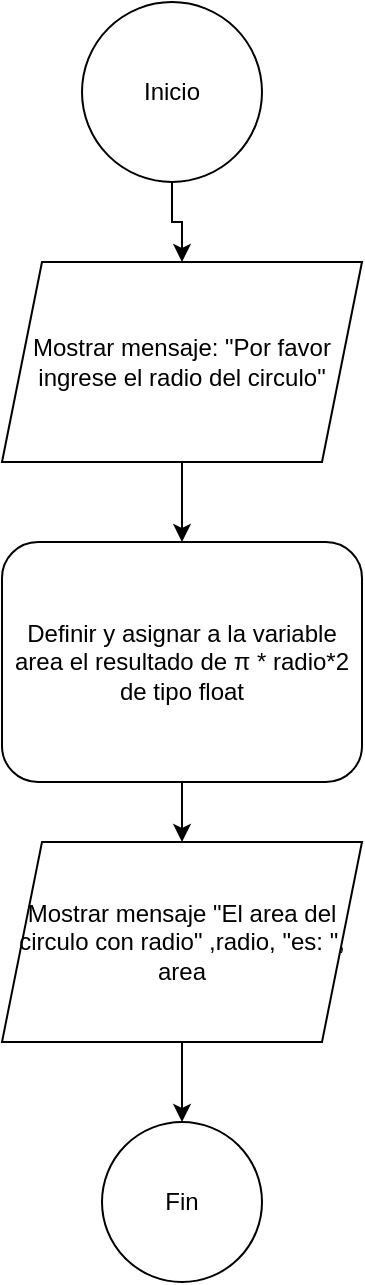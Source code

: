 <mxfile version="25.0.3">
  <diagram id="C5RBs43oDa-KdzZeNtuy" name="Page-1">
    <mxGraphModel dx="1050" dy="557" grid="1" gridSize="10" guides="1" tooltips="1" connect="1" arrows="1" fold="1" page="1" pageScale="1" pageWidth="827" pageHeight="1169" math="0" shadow="0">
      <root>
        <mxCell id="WIyWlLk6GJQsqaUBKTNV-0" />
        <mxCell id="WIyWlLk6GJQsqaUBKTNV-1" parent="WIyWlLk6GJQsqaUBKTNV-0" />
        <mxCell id="c67ADvHthq7CfKDPiRkk-3" value="" style="edgeStyle=orthogonalEdgeStyle;rounded=0;orthogonalLoop=1;jettySize=auto;html=1;" edge="1" parent="WIyWlLk6GJQsqaUBKTNV-1" source="c67ADvHthq7CfKDPiRkk-0" target="c67ADvHthq7CfKDPiRkk-1">
          <mxGeometry relative="1" as="geometry" />
        </mxCell>
        <mxCell id="c67ADvHthq7CfKDPiRkk-0" value="Inicio" style="ellipse;whiteSpace=wrap;html=1;aspect=fixed;" vertex="1" parent="WIyWlLk6GJQsqaUBKTNV-1">
          <mxGeometry x="110" y="20" width="90" height="90" as="geometry" />
        </mxCell>
        <mxCell id="c67ADvHthq7CfKDPiRkk-5" value="" style="edgeStyle=orthogonalEdgeStyle;rounded=0;orthogonalLoop=1;jettySize=auto;html=1;" edge="1" parent="WIyWlLk6GJQsqaUBKTNV-1" source="c67ADvHthq7CfKDPiRkk-1" target="c67ADvHthq7CfKDPiRkk-4">
          <mxGeometry relative="1" as="geometry" />
        </mxCell>
        <mxCell id="c67ADvHthq7CfKDPiRkk-1" value="Mostrar mensaje: &quot;Por favor ingrese el radio del circulo&quot;" style="shape=parallelogram;perimeter=parallelogramPerimeter;whiteSpace=wrap;html=1;fixedSize=1;" vertex="1" parent="WIyWlLk6GJQsqaUBKTNV-1">
          <mxGeometry x="70" y="150" width="180" height="100" as="geometry" />
        </mxCell>
        <mxCell id="c67ADvHthq7CfKDPiRkk-7" value="" style="edgeStyle=orthogonalEdgeStyle;rounded=0;orthogonalLoop=1;jettySize=auto;html=1;" edge="1" parent="WIyWlLk6GJQsqaUBKTNV-1" source="c67ADvHthq7CfKDPiRkk-4" target="c67ADvHthq7CfKDPiRkk-6">
          <mxGeometry relative="1" as="geometry" />
        </mxCell>
        <mxCell id="c67ADvHthq7CfKDPiRkk-4" value="Definir y asignar a la variable area el resultado de π * radio*2 de tipo float" style="rounded=1;whiteSpace=wrap;html=1;" vertex="1" parent="WIyWlLk6GJQsqaUBKTNV-1">
          <mxGeometry x="70" y="290" width="180" height="120" as="geometry" />
        </mxCell>
        <mxCell id="c67ADvHthq7CfKDPiRkk-9" value="" style="edgeStyle=orthogonalEdgeStyle;rounded=0;orthogonalLoop=1;jettySize=auto;html=1;" edge="1" parent="WIyWlLk6GJQsqaUBKTNV-1" source="c67ADvHthq7CfKDPiRkk-6" target="c67ADvHthq7CfKDPiRkk-8">
          <mxGeometry relative="1" as="geometry" />
        </mxCell>
        <mxCell id="c67ADvHthq7CfKDPiRkk-6" value="Mostrar mensaje &quot;El area del circulo con radio&quot; ,radio, &quot;es: &quot;, area" style="shape=parallelogram;perimeter=parallelogramPerimeter;whiteSpace=wrap;html=1;fixedSize=1;" vertex="1" parent="WIyWlLk6GJQsqaUBKTNV-1">
          <mxGeometry x="70" y="440" width="180" height="100" as="geometry" />
        </mxCell>
        <mxCell id="c67ADvHthq7CfKDPiRkk-8" value="Fin" style="ellipse;whiteSpace=wrap;html=1;" vertex="1" parent="WIyWlLk6GJQsqaUBKTNV-1">
          <mxGeometry x="120" y="580" width="80" height="80" as="geometry" />
        </mxCell>
      </root>
    </mxGraphModel>
  </diagram>
</mxfile>
